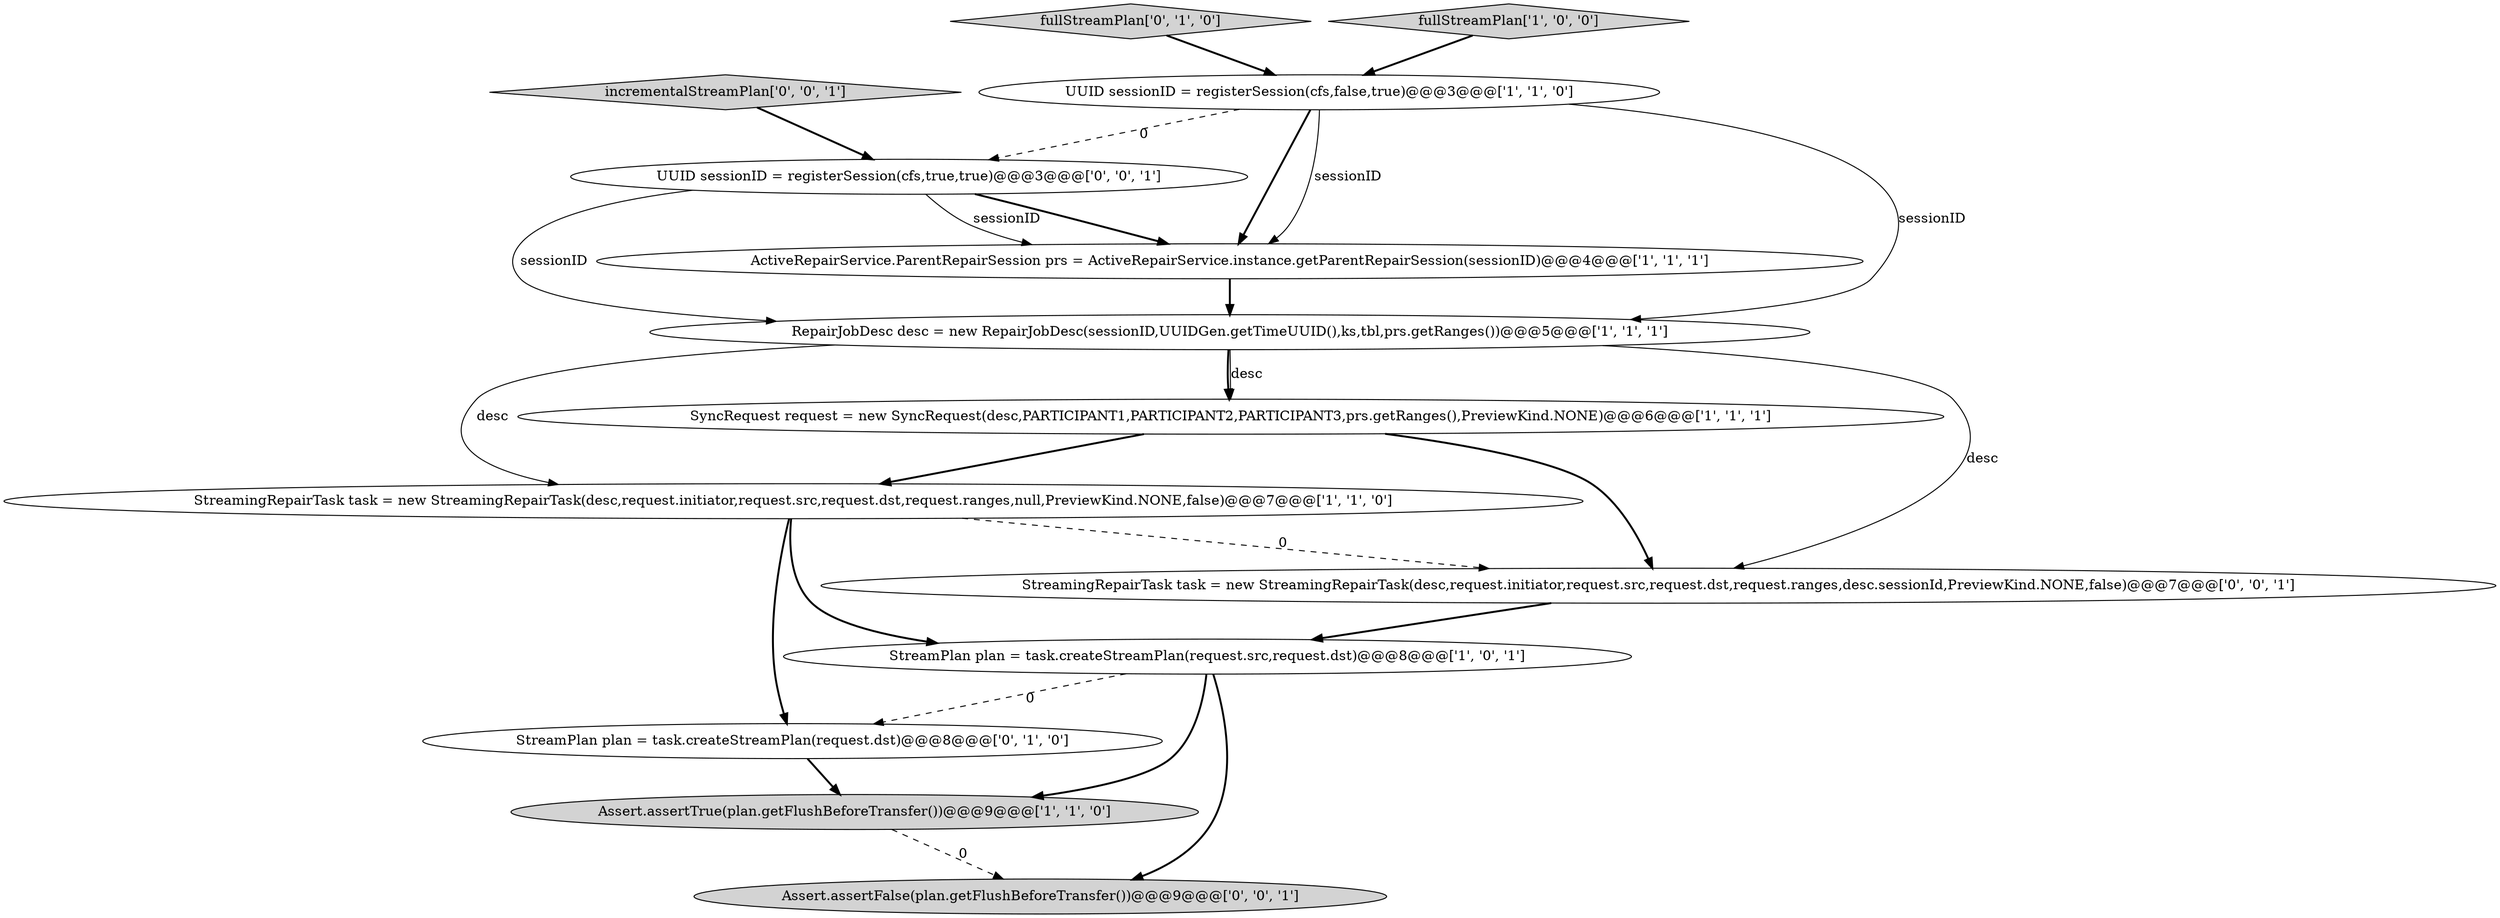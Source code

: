digraph {
2 [style = filled, label = "SyncRequest request = new SyncRequest(desc,PARTICIPANT1,PARTICIPANT2,PARTICIPANT3,prs.getRanges(),PreviewKind.NONE)@@@6@@@['1', '1', '1']", fillcolor = white, shape = ellipse image = "AAA0AAABBB1BBB"];
10 [style = filled, label = "StreamingRepairTask task = new StreamingRepairTask(desc,request.initiator,request.src,request.dst,request.ranges,desc.sessionId,PreviewKind.NONE,false)@@@7@@@['0', '0', '1']", fillcolor = white, shape = ellipse image = "AAA0AAABBB3BBB"];
5 [style = filled, label = "RepairJobDesc desc = new RepairJobDesc(sessionID,UUIDGen.getTimeUUID(),ks,tbl,prs.getRanges())@@@5@@@['1', '1', '1']", fillcolor = white, shape = ellipse image = "AAA0AAABBB1BBB"];
8 [style = filled, label = "fullStreamPlan['0', '1', '0']", fillcolor = lightgray, shape = diamond image = "AAA0AAABBB2BBB"];
6 [style = filled, label = "StreamingRepairTask task = new StreamingRepairTask(desc,request.initiator,request.src,request.dst,request.ranges,null,PreviewKind.NONE,false)@@@7@@@['1', '1', '0']", fillcolor = white, shape = ellipse image = "AAA0AAABBB1BBB"];
13 [style = filled, label = "UUID sessionID = registerSession(cfs,true,true)@@@3@@@['0', '0', '1']", fillcolor = white, shape = ellipse image = "AAA0AAABBB3BBB"];
4 [style = filled, label = "fullStreamPlan['1', '0', '0']", fillcolor = lightgray, shape = diamond image = "AAA0AAABBB1BBB"];
0 [style = filled, label = "ActiveRepairService.ParentRepairSession prs = ActiveRepairService.instance.getParentRepairSession(sessionID)@@@4@@@['1', '1', '1']", fillcolor = white, shape = ellipse image = "AAA0AAABBB1BBB"];
9 [style = filled, label = "StreamPlan plan = task.createStreamPlan(request.dst)@@@8@@@['0', '1', '0']", fillcolor = white, shape = ellipse image = "AAA1AAABBB2BBB"];
7 [style = filled, label = "StreamPlan plan = task.createStreamPlan(request.src,request.dst)@@@8@@@['1', '0', '1']", fillcolor = white, shape = ellipse image = "AAA0AAABBB1BBB"];
3 [style = filled, label = "Assert.assertTrue(plan.getFlushBeforeTransfer())@@@9@@@['1', '1', '0']", fillcolor = lightgray, shape = ellipse image = "AAA0AAABBB1BBB"];
1 [style = filled, label = "UUID sessionID = registerSession(cfs,false,true)@@@3@@@['1', '1', '0']", fillcolor = white, shape = ellipse image = "AAA0AAABBB1BBB"];
11 [style = filled, label = "Assert.assertFalse(plan.getFlushBeforeTransfer())@@@9@@@['0', '0', '1']", fillcolor = lightgray, shape = ellipse image = "AAA0AAABBB3BBB"];
12 [style = filled, label = "incrementalStreamPlan['0', '0', '1']", fillcolor = lightgray, shape = diamond image = "AAA0AAABBB3BBB"];
5->2 [style = bold, label=""];
13->0 [style = bold, label=""];
5->10 [style = solid, label="desc"];
9->3 [style = bold, label=""];
13->0 [style = solid, label="sessionID"];
5->2 [style = solid, label="desc"];
3->11 [style = dashed, label="0"];
2->10 [style = bold, label=""];
7->11 [style = bold, label=""];
4->1 [style = bold, label=""];
1->13 [style = dashed, label="0"];
12->13 [style = bold, label=""];
6->9 [style = bold, label=""];
8->1 [style = bold, label=""];
7->3 [style = bold, label=""];
7->9 [style = dashed, label="0"];
1->5 [style = solid, label="sessionID"];
1->0 [style = solid, label="sessionID"];
10->7 [style = bold, label=""];
13->5 [style = solid, label="sessionID"];
5->6 [style = solid, label="desc"];
2->6 [style = bold, label=""];
0->5 [style = bold, label=""];
6->7 [style = bold, label=""];
6->10 [style = dashed, label="0"];
1->0 [style = bold, label=""];
}
